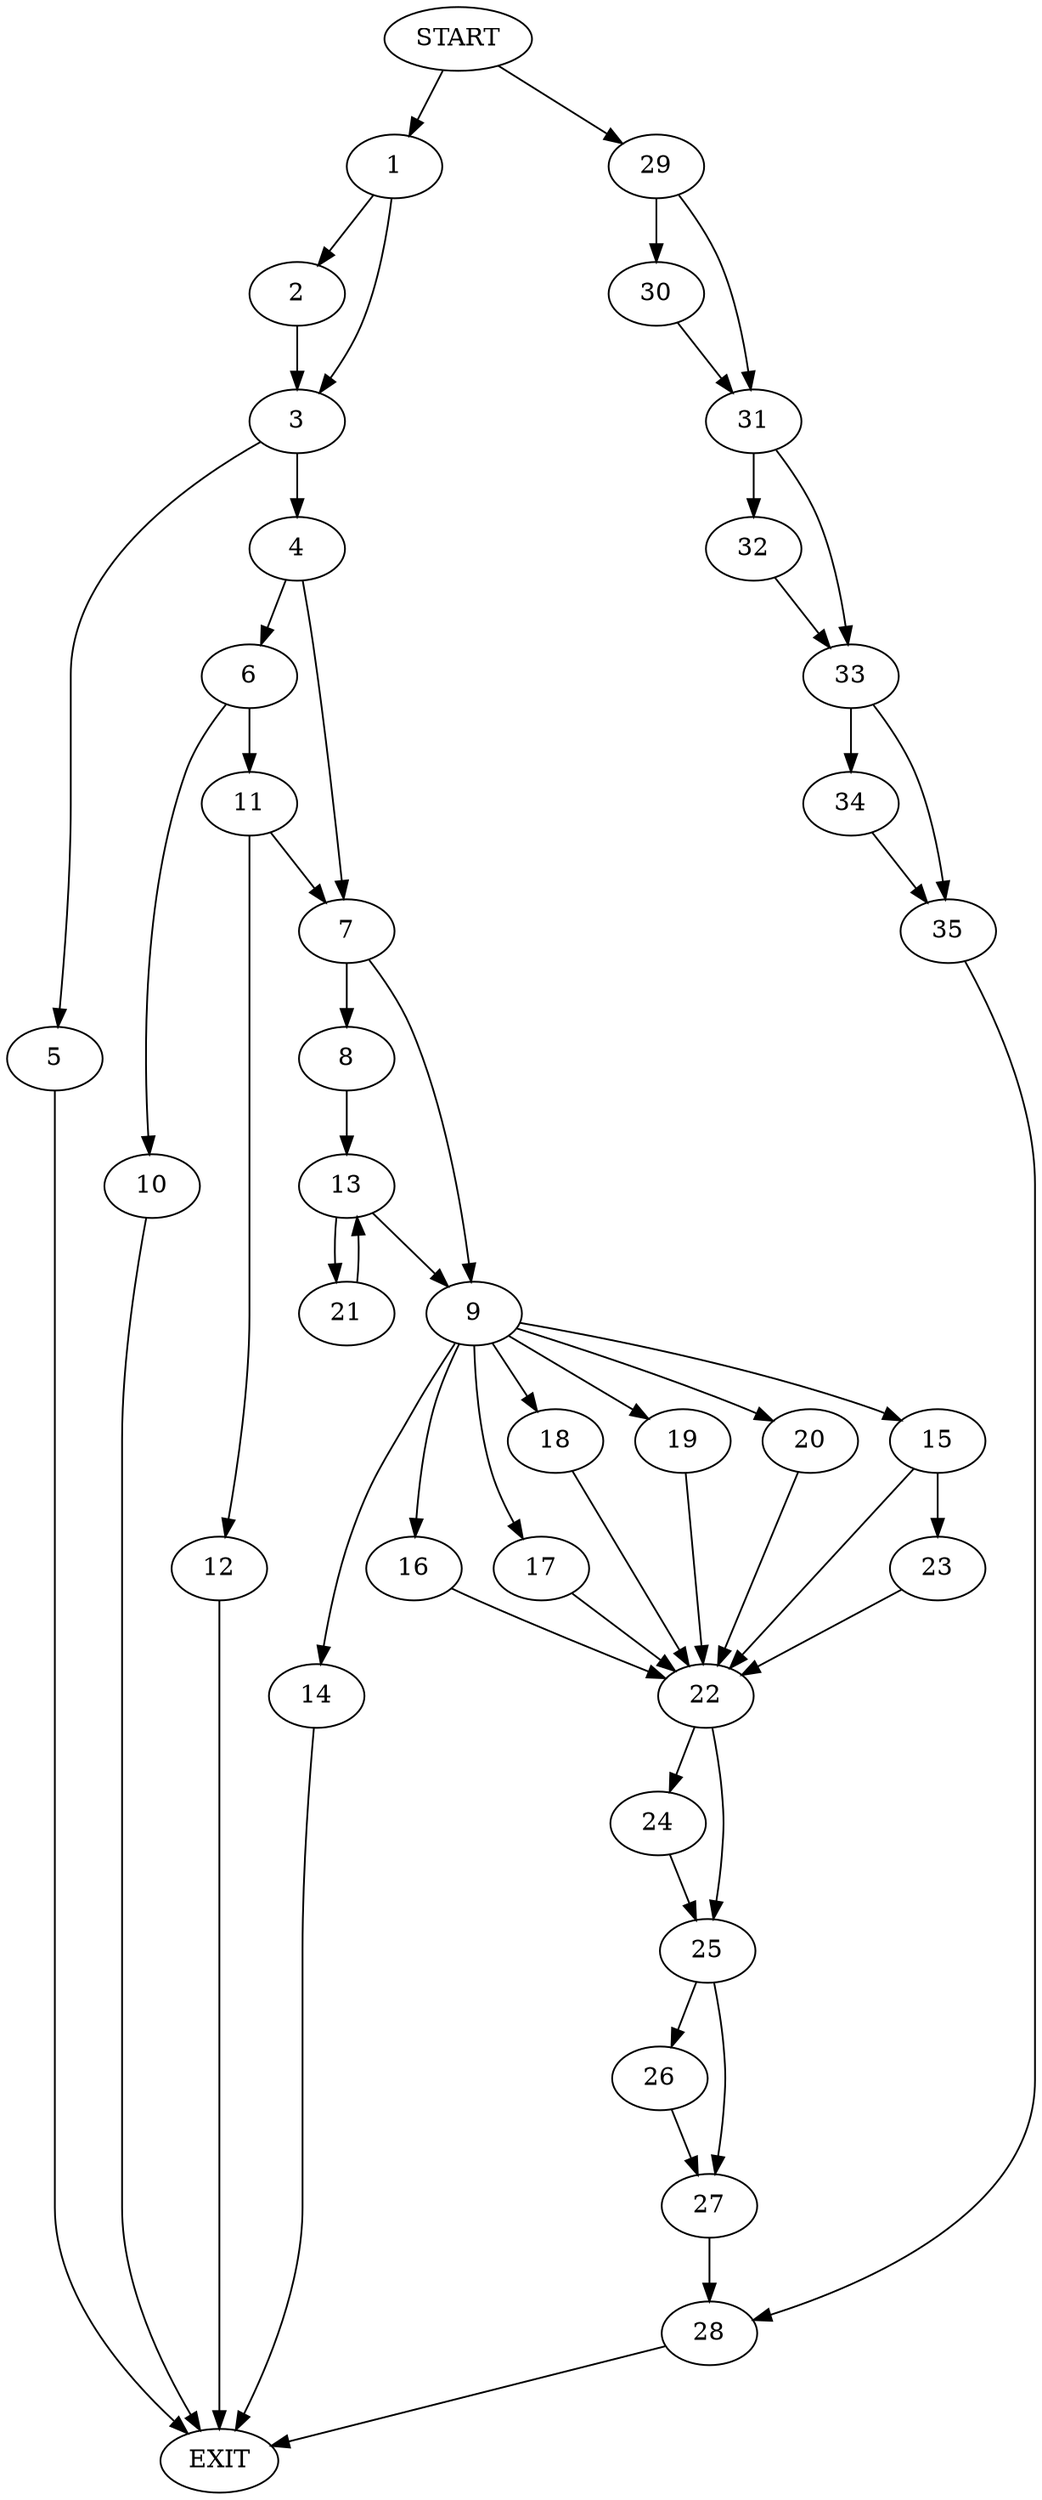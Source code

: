 digraph {
0 [label="START"]
36 [label="EXIT"]
0 -> 1
1 -> 2
1 -> 3
3 -> 4
3 -> 5
2 -> 3
4 -> 6
4 -> 7
5 -> 36
7 -> 8
7 -> 9
6 -> 10
6 -> 11
10 -> 36
11 -> 7
11 -> 12
12 -> 36
8 -> 13
9 -> 14
9 -> 15
9 -> 16
9 -> 17
9 -> 18
9 -> 19
9 -> 20
13 -> 9
13 -> 21
21 -> 13
16 -> 22
18 -> 22
19 -> 22
17 -> 22
14 -> 36
20 -> 22
15 -> 23
15 -> 22
22 -> 24
22 -> 25
23 -> 22
25 -> 26
25 -> 27
24 -> 25
26 -> 27
27 -> 28
28 -> 36
0 -> 29
29 -> 30
29 -> 31
30 -> 31
31 -> 32
31 -> 33
32 -> 33
33 -> 34
33 -> 35
35 -> 28
34 -> 35
}

